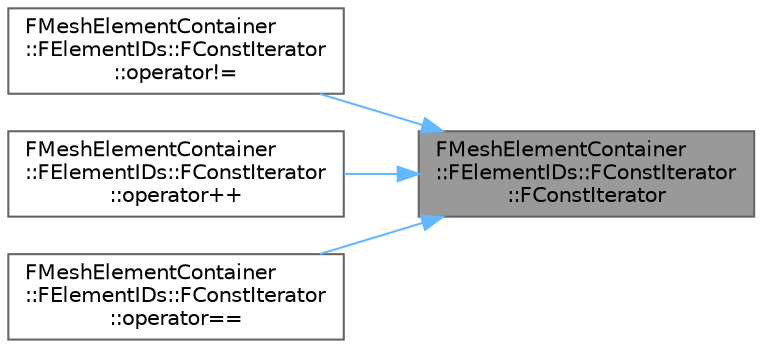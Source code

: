 digraph "FMeshElementContainer::FElementIDs::FConstIterator::FConstIterator"
{
 // INTERACTIVE_SVG=YES
 // LATEX_PDF_SIZE
  bgcolor="transparent";
  edge [fontname=Helvetica,fontsize=10,labelfontname=Helvetica,labelfontsize=10];
  node [fontname=Helvetica,fontsize=10,shape=box,height=0.2,width=0.4];
  rankdir="RL";
  Node1 [id="Node000001",label="FMeshElementContainer\l::FElementIDs::FConstIterator\l::FConstIterator",height=0.2,width=0.4,color="gray40", fillcolor="grey60", style="filled", fontcolor="black",tooltip=" "];
  Node1 -> Node2 [id="edge1_Node000001_Node000002",dir="back",color="steelblue1",style="solid",tooltip=" "];
  Node2 [id="Node000002",label="FMeshElementContainer\l::FElementIDs::FConstIterator\l::operator!=",height=0.2,width=0.4,color="grey40", fillcolor="white", style="filled",URL="$de/d44/classFMeshElementContainer_1_1FElementIDs_1_1FConstIterator.html#ab1e0e2c81faeae20aa65c85ff2ef7323",tooltip=" "];
  Node1 -> Node3 [id="edge2_Node000001_Node000003",dir="back",color="steelblue1",style="solid",tooltip=" "];
  Node3 [id="Node000003",label="FMeshElementContainer\l::FElementIDs::FConstIterator\l::operator++",height=0.2,width=0.4,color="grey40", fillcolor="white", style="filled",URL="$de/d44/classFMeshElementContainer_1_1FElementIDs_1_1FConstIterator.html#a3bc0e3875908ebc1187b2cb61a7b13f6",tooltip=" "];
  Node1 -> Node4 [id="edge3_Node000001_Node000004",dir="back",color="steelblue1",style="solid",tooltip=" "];
  Node4 [id="Node000004",label="FMeshElementContainer\l::FElementIDs::FConstIterator\l::operator==",height=0.2,width=0.4,color="grey40", fillcolor="white", style="filled",URL="$de/d44/classFMeshElementContainer_1_1FElementIDs_1_1FConstIterator.html#a28c9d10b6beb6cb0eed00b14d5d993c4",tooltip=" "];
}
